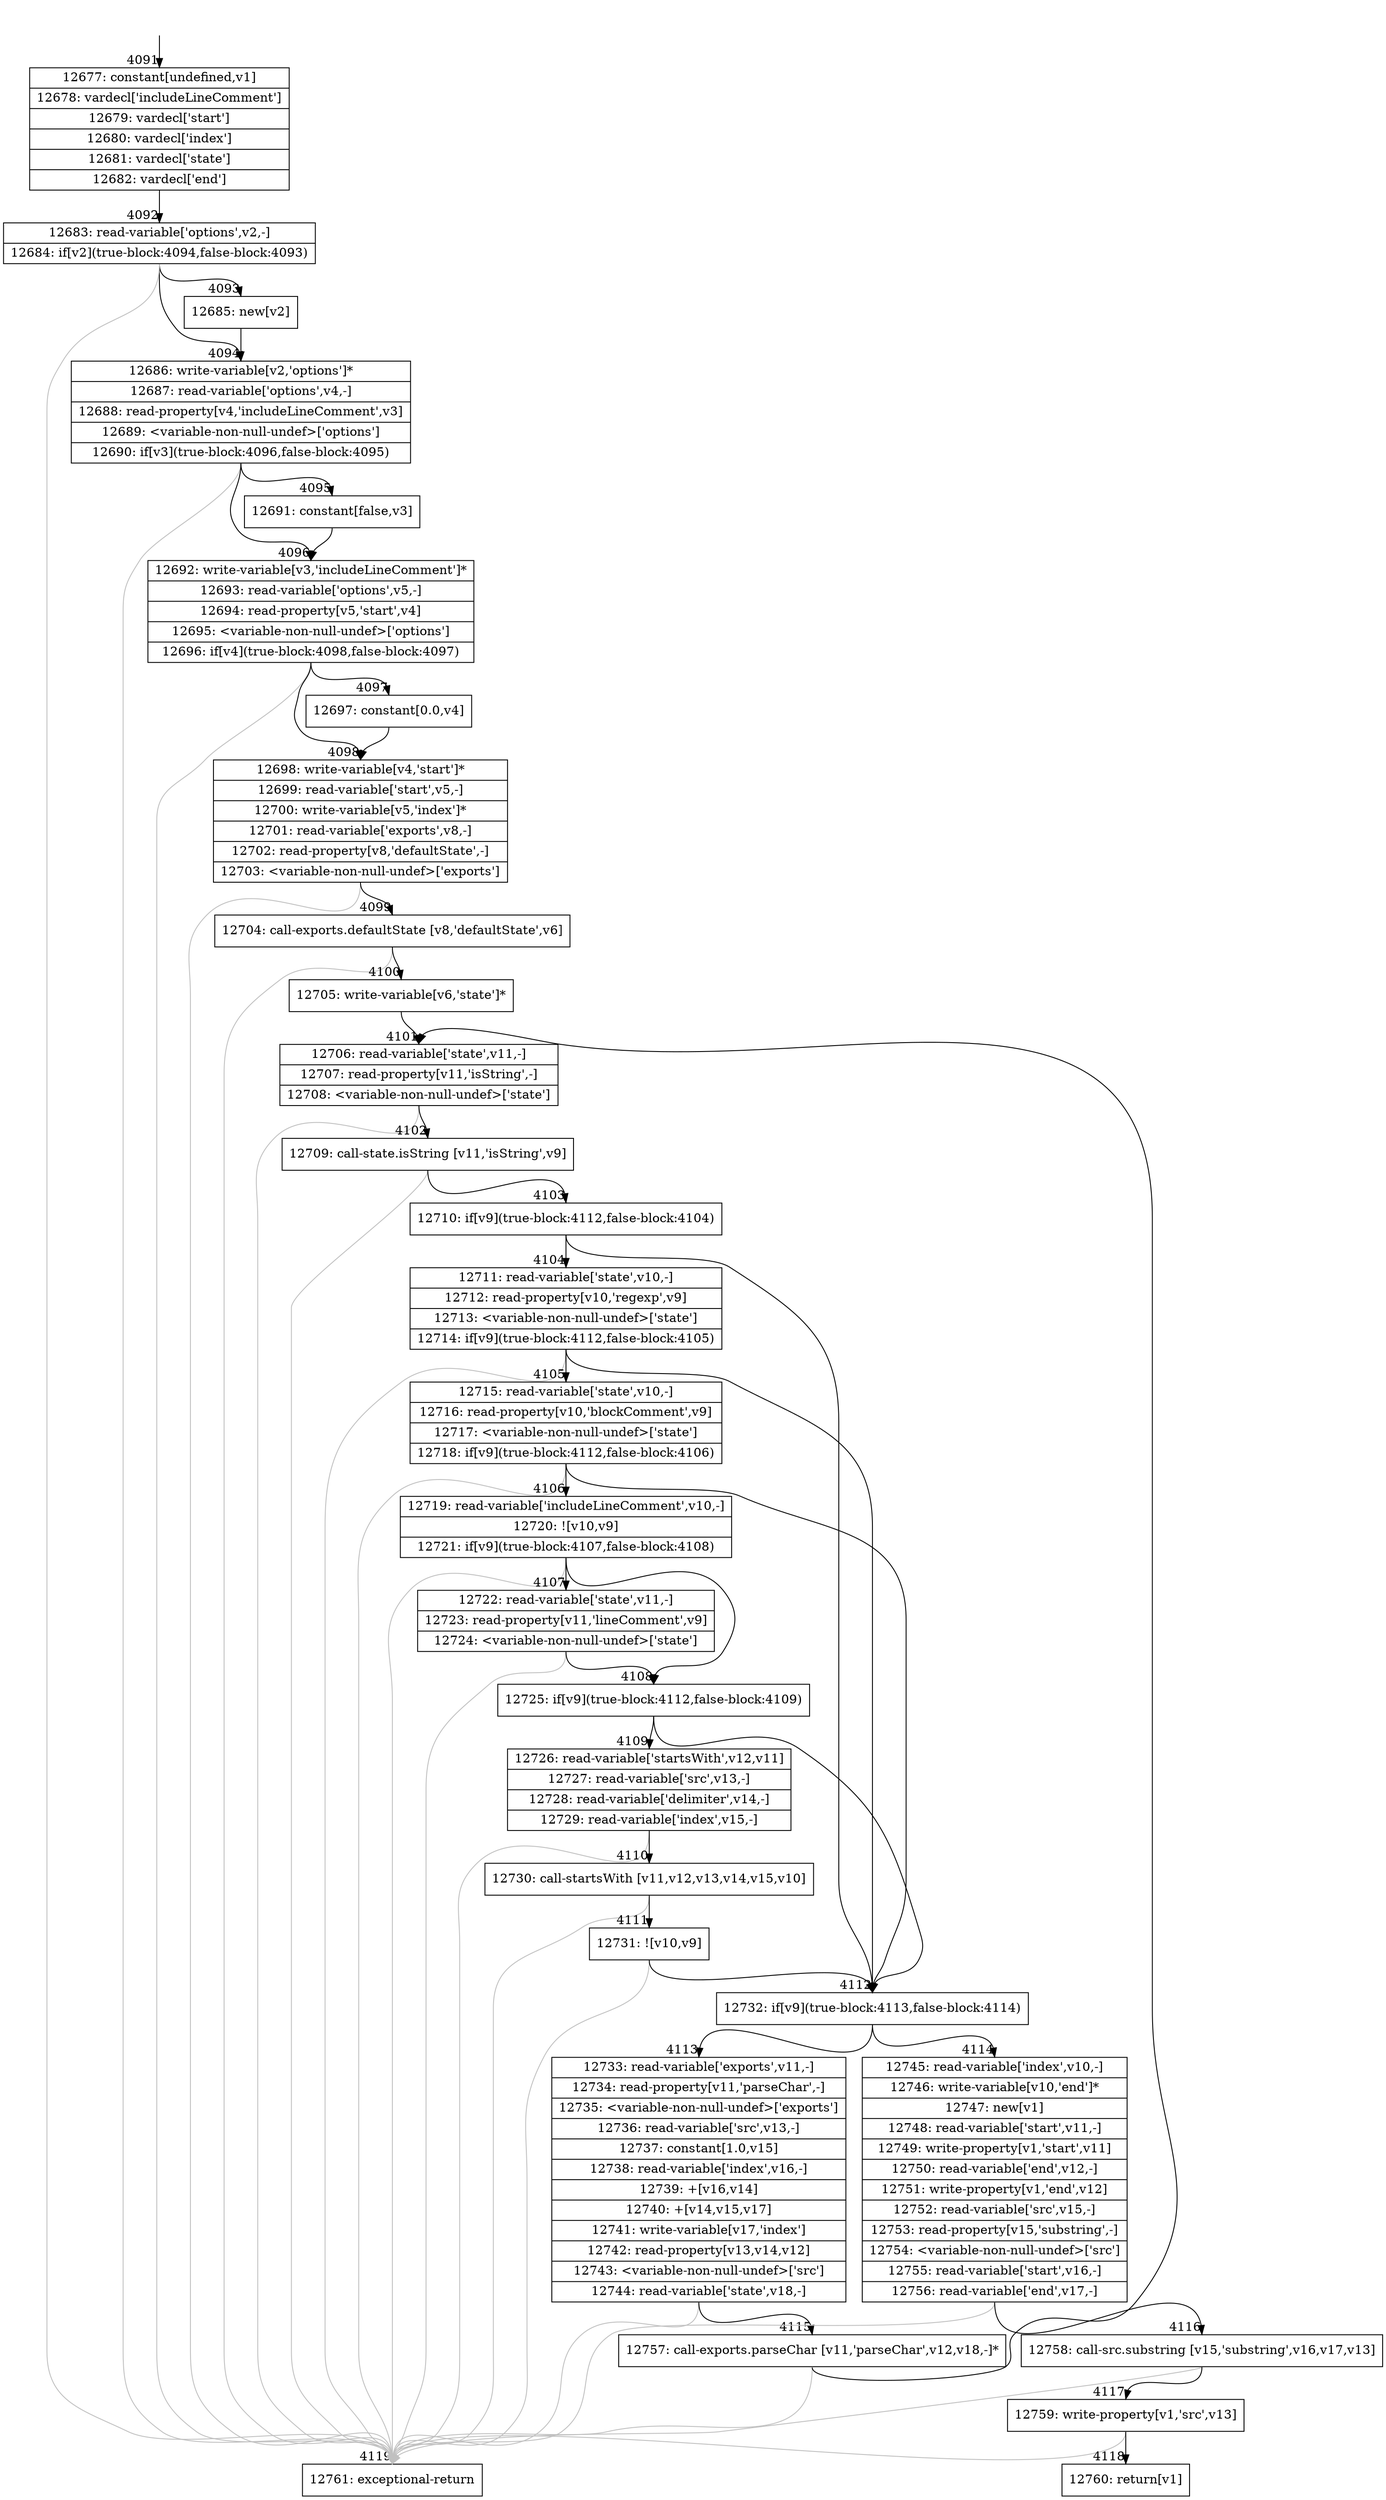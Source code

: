 digraph {
rankdir="TD"
BB_entry247[shape=none,label=""];
BB_entry247 -> BB4091 [tailport=s, headport=n, headlabel="    4091"]
BB4091 [shape=record label="{12677: constant[undefined,v1]|12678: vardecl['includeLineComment']|12679: vardecl['start']|12680: vardecl['index']|12681: vardecl['state']|12682: vardecl['end']}" ] 
BB4091 -> BB4092 [tailport=s, headport=n, headlabel="      4092"]
BB4092 [shape=record label="{12683: read-variable['options',v2,-]|12684: if[v2](true-block:4094,false-block:4093)}" ] 
BB4092 -> BB4094 [tailport=s, headport=n, headlabel="      4094"]
BB4092 -> BB4093 [tailport=s, headport=n, headlabel="      4093"]
BB4092 -> BB4119 [tailport=s, headport=n, color=gray, headlabel="      4119"]
BB4093 [shape=record label="{12685: new[v2]}" ] 
BB4093 -> BB4094 [tailport=s, headport=n]
BB4094 [shape=record label="{12686: write-variable[v2,'options']*|12687: read-variable['options',v4,-]|12688: read-property[v4,'includeLineComment',v3]|12689: \<variable-non-null-undef\>['options']|12690: if[v3](true-block:4096,false-block:4095)}" ] 
BB4094 -> BB4096 [tailport=s, headport=n, headlabel="      4096"]
BB4094 -> BB4095 [tailport=s, headport=n, headlabel="      4095"]
BB4094 -> BB4119 [tailport=s, headport=n, color=gray]
BB4095 [shape=record label="{12691: constant[false,v3]}" ] 
BB4095 -> BB4096 [tailport=s, headport=n]
BB4096 [shape=record label="{12692: write-variable[v3,'includeLineComment']*|12693: read-variable['options',v5,-]|12694: read-property[v5,'start',v4]|12695: \<variable-non-null-undef\>['options']|12696: if[v4](true-block:4098,false-block:4097)}" ] 
BB4096 -> BB4098 [tailport=s, headport=n, headlabel="      4098"]
BB4096 -> BB4097 [tailport=s, headport=n, headlabel="      4097"]
BB4096 -> BB4119 [tailport=s, headport=n, color=gray]
BB4097 [shape=record label="{12697: constant[0.0,v4]}" ] 
BB4097 -> BB4098 [tailport=s, headport=n]
BB4098 [shape=record label="{12698: write-variable[v4,'start']*|12699: read-variable['start',v5,-]|12700: write-variable[v5,'index']*|12701: read-variable['exports',v8,-]|12702: read-property[v8,'defaultState',-]|12703: \<variable-non-null-undef\>['exports']}" ] 
BB4098 -> BB4099 [tailport=s, headport=n, headlabel="      4099"]
BB4098 -> BB4119 [tailport=s, headport=n, color=gray]
BB4099 [shape=record label="{12704: call-exports.defaultState [v8,'defaultState',v6]}" ] 
BB4099 -> BB4100 [tailport=s, headport=n, headlabel="      4100"]
BB4099 -> BB4119 [tailport=s, headport=n, color=gray]
BB4100 [shape=record label="{12705: write-variable[v6,'state']*}" ] 
BB4100 -> BB4101 [tailport=s, headport=n, headlabel="      4101"]
BB4101 [shape=record label="{12706: read-variable['state',v11,-]|12707: read-property[v11,'isString',-]|12708: \<variable-non-null-undef\>['state']}" ] 
BB4101 -> BB4102 [tailport=s, headport=n, headlabel="      4102"]
BB4101 -> BB4119 [tailport=s, headport=n, color=gray]
BB4102 [shape=record label="{12709: call-state.isString [v11,'isString',v9]}" ] 
BB4102 -> BB4103 [tailport=s, headport=n, headlabel="      4103"]
BB4102 -> BB4119 [tailport=s, headport=n, color=gray]
BB4103 [shape=record label="{12710: if[v9](true-block:4112,false-block:4104)}" ] 
BB4103 -> BB4112 [tailport=s, headport=n, headlabel="      4112"]
BB4103 -> BB4104 [tailport=s, headport=n, headlabel="      4104"]
BB4104 [shape=record label="{12711: read-variable['state',v10,-]|12712: read-property[v10,'regexp',v9]|12713: \<variable-non-null-undef\>['state']|12714: if[v9](true-block:4112,false-block:4105)}" ] 
BB4104 -> BB4112 [tailport=s, headport=n]
BB4104 -> BB4105 [tailport=s, headport=n, headlabel="      4105"]
BB4104 -> BB4119 [tailport=s, headport=n, color=gray]
BB4105 [shape=record label="{12715: read-variable['state',v10,-]|12716: read-property[v10,'blockComment',v9]|12717: \<variable-non-null-undef\>['state']|12718: if[v9](true-block:4112,false-block:4106)}" ] 
BB4105 -> BB4112 [tailport=s, headport=n]
BB4105 -> BB4106 [tailport=s, headport=n, headlabel="      4106"]
BB4105 -> BB4119 [tailport=s, headport=n, color=gray]
BB4106 [shape=record label="{12719: read-variable['includeLineComment',v10,-]|12720: ![v10,v9]|12721: if[v9](true-block:4107,false-block:4108)}" ] 
BB4106 -> BB4108 [tailport=s, headport=n, headlabel="      4108"]
BB4106 -> BB4107 [tailport=s, headport=n, headlabel="      4107"]
BB4106 -> BB4119 [tailport=s, headport=n, color=gray]
BB4107 [shape=record label="{12722: read-variable['state',v11,-]|12723: read-property[v11,'lineComment',v9]|12724: \<variable-non-null-undef\>['state']}" ] 
BB4107 -> BB4108 [tailport=s, headport=n]
BB4107 -> BB4119 [tailport=s, headport=n, color=gray]
BB4108 [shape=record label="{12725: if[v9](true-block:4112,false-block:4109)}" ] 
BB4108 -> BB4112 [tailport=s, headport=n]
BB4108 -> BB4109 [tailport=s, headport=n, headlabel="      4109"]
BB4109 [shape=record label="{12726: read-variable['startsWith',v12,v11]|12727: read-variable['src',v13,-]|12728: read-variable['delimiter',v14,-]|12729: read-variable['index',v15,-]}" ] 
BB4109 -> BB4110 [tailport=s, headport=n, headlabel="      4110"]
BB4109 -> BB4119 [tailport=s, headport=n, color=gray]
BB4110 [shape=record label="{12730: call-startsWith [v11,v12,v13,v14,v15,v10]}" ] 
BB4110 -> BB4111 [tailport=s, headport=n, headlabel="      4111"]
BB4110 -> BB4119 [tailport=s, headport=n, color=gray]
BB4111 [shape=record label="{12731: ![v10,v9]}" ] 
BB4111 -> BB4112 [tailport=s, headport=n]
BB4111 -> BB4119 [tailport=s, headport=n, color=gray]
BB4112 [shape=record label="{12732: if[v9](true-block:4113,false-block:4114)}" ] 
BB4112 -> BB4113 [tailport=s, headport=n, headlabel="      4113"]
BB4112 -> BB4114 [tailport=s, headport=n, headlabel="      4114"]
BB4113 [shape=record label="{12733: read-variable['exports',v11,-]|12734: read-property[v11,'parseChar',-]|12735: \<variable-non-null-undef\>['exports']|12736: read-variable['src',v13,-]|12737: constant[1.0,v15]|12738: read-variable['index',v16,-]|12739: +[v16,v14]|12740: +[v14,v15,v17]|12741: write-variable[v17,'index']|12742: read-property[v13,v14,v12]|12743: \<variable-non-null-undef\>['src']|12744: read-variable['state',v18,-]}" ] 
BB4113 -> BB4115 [tailport=s, headport=n, headlabel="      4115"]
BB4113 -> BB4119 [tailport=s, headport=n, color=gray]
BB4114 [shape=record label="{12745: read-variable['index',v10,-]|12746: write-variable[v10,'end']*|12747: new[v1]|12748: read-variable['start',v11,-]|12749: write-property[v1,'start',v11]|12750: read-variable['end',v12,-]|12751: write-property[v1,'end',v12]|12752: read-variable['src',v15,-]|12753: read-property[v15,'substring',-]|12754: \<variable-non-null-undef\>['src']|12755: read-variable['start',v16,-]|12756: read-variable['end',v17,-]}" ] 
BB4114 -> BB4116 [tailport=s, headport=n, headlabel="      4116"]
BB4114 -> BB4119 [tailport=s, headport=n, color=gray]
BB4115 [shape=record label="{12757: call-exports.parseChar [v11,'parseChar',v12,v18,-]*}" ] 
BB4115 -> BB4101 [tailport=s, headport=n]
BB4115 -> BB4119 [tailport=s, headport=n, color=gray]
BB4116 [shape=record label="{12758: call-src.substring [v15,'substring',v16,v17,v13]}" ] 
BB4116 -> BB4117 [tailport=s, headport=n, headlabel="      4117"]
BB4116 -> BB4119 [tailport=s, headport=n, color=gray]
BB4117 [shape=record label="{12759: write-property[v1,'src',v13]}" ] 
BB4117 -> BB4118 [tailport=s, headport=n, headlabel="      4118"]
BB4117 -> BB4119 [tailport=s, headport=n, color=gray]
BB4118 [shape=record label="{12760: return[v1]}" ] 
BB4119 [shape=record label="{12761: exceptional-return}" ] 
//#$~ 4229
}
